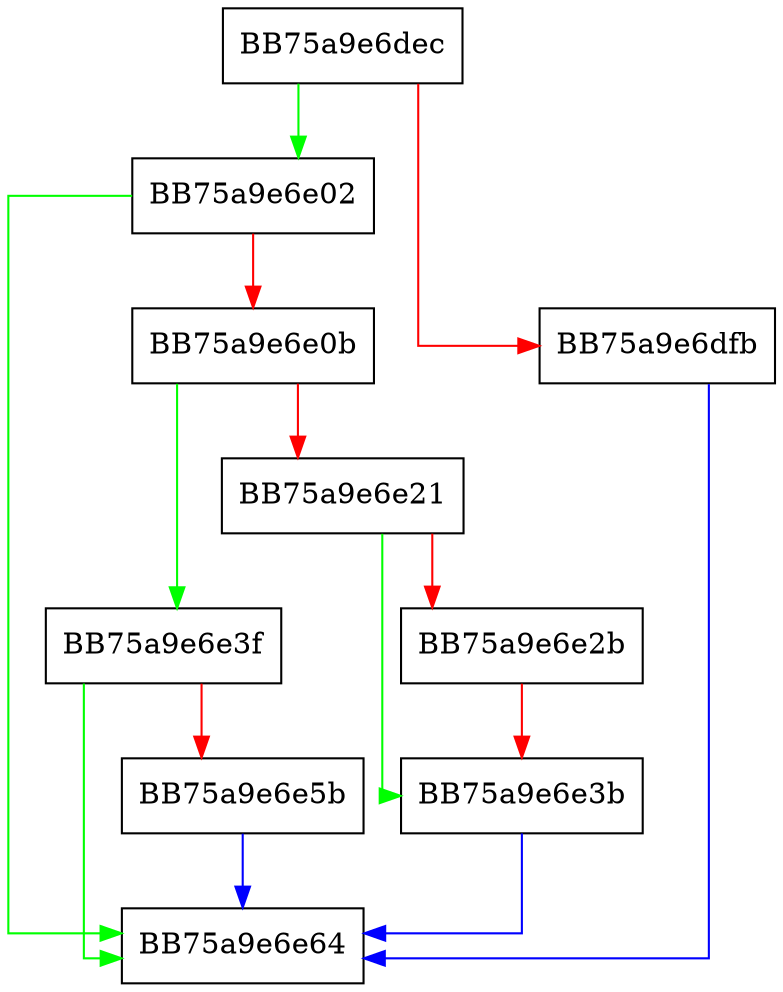 digraph MpUtilsDllMainInitializeHelper {
  node [shape="box"];
  graph [splines=ortho];
  BB75a9e6dec -> BB75a9e6e02 [color="green"];
  BB75a9e6dec -> BB75a9e6dfb [color="red"];
  BB75a9e6dfb -> BB75a9e6e64 [color="blue"];
  BB75a9e6e02 -> BB75a9e6e64 [color="green"];
  BB75a9e6e02 -> BB75a9e6e0b [color="red"];
  BB75a9e6e0b -> BB75a9e6e3f [color="green"];
  BB75a9e6e0b -> BB75a9e6e21 [color="red"];
  BB75a9e6e21 -> BB75a9e6e3b [color="green"];
  BB75a9e6e21 -> BB75a9e6e2b [color="red"];
  BB75a9e6e2b -> BB75a9e6e3b [color="red"];
  BB75a9e6e3b -> BB75a9e6e64 [color="blue"];
  BB75a9e6e3f -> BB75a9e6e64 [color="green"];
  BB75a9e6e3f -> BB75a9e6e5b [color="red"];
  BB75a9e6e5b -> BB75a9e6e64 [color="blue"];
}